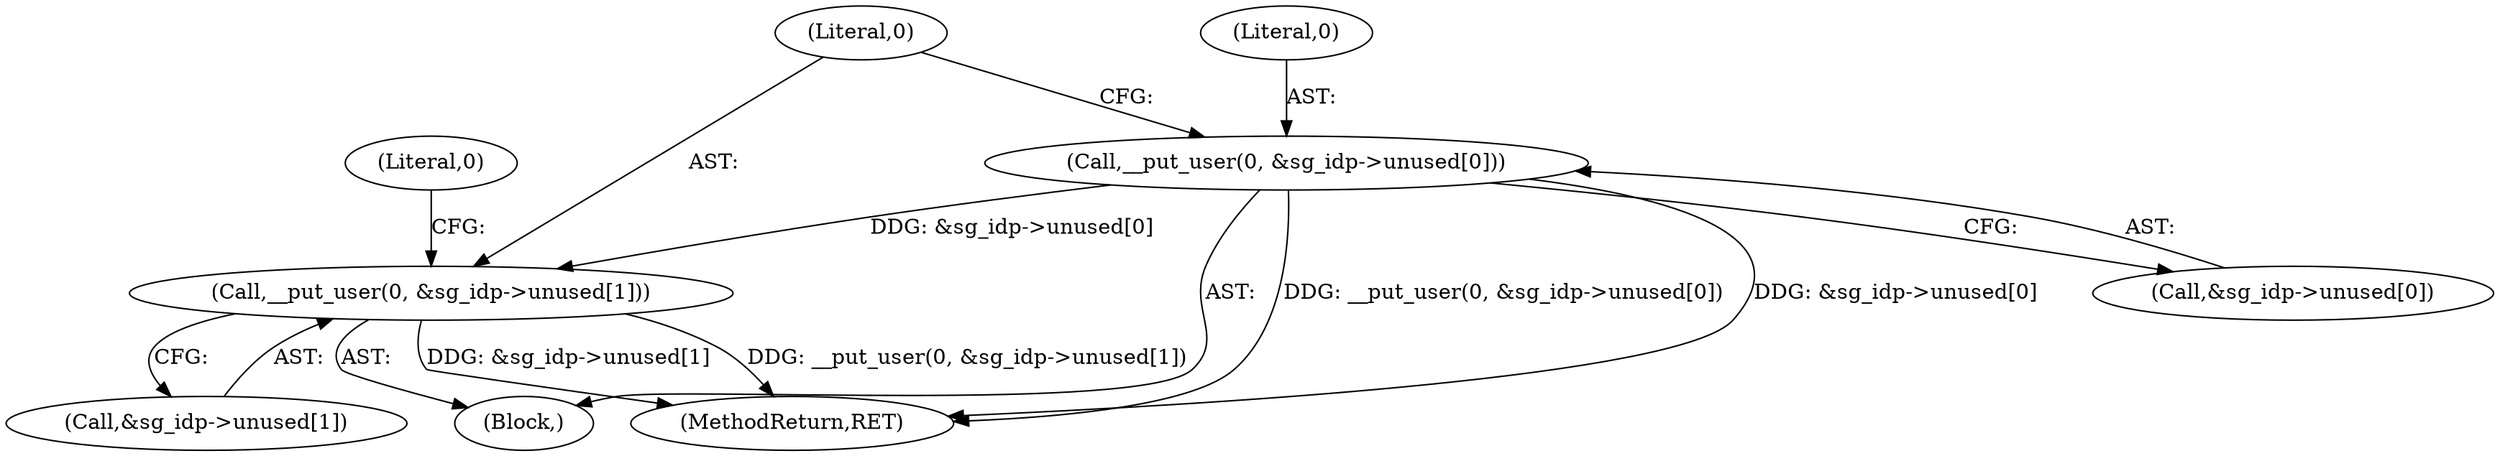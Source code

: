 digraph "0_linux_3e0097499839e0fe3af380410eababe5a47c4cf9_0@array" {
"1000479" [label="(Call,__put_user(0, &sg_idp->unused[1]))"];
"1000471" [label="(Call,__put_user(0, &sg_idp->unused[0]))"];
"1000472" [label="(Literal,0)"];
"1000488" [label="(Literal,0)"];
"1000471" [label="(Call,__put_user(0, &sg_idp->unused[0]))"];
"1000481" [label="(Call,&sg_idp->unused[1])"];
"1001060" [label="(MethodReturn,RET)"];
"1000473" [label="(Call,&sg_idp->unused[0])"];
"1000369" [label="(Block,)"];
"1000480" [label="(Literal,0)"];
"1000479" [label="(Call,__put_user(0, &sg_idp->unused[1]))"];
"1000479" -> "1000369"  [label="AST: "];
"1000479" -> "1000481"  [label="CFG: "];
"1000480" -> "1000479"  [label="AST: "];
"1000481" -> "1000479"  [label="AST: "];
"1000488" -> "1000479"  [label="CFG: "];
"1000479" -> "1001060"  [label="DDG: __put_user(0, &sg_idp->unused[1])"];
"1000479" -> "1001060"  [label="DDG: &sg_idp->unused[1]"];
"1000471" -> "1000479"  [label="DDG: &sg_idp->unused[0]"];
"1000471" -> "1000369"  [label="AST: "];
"1000471" -> "1000473"  [label="CFG: "];
"1000472" -> "1000471"  [label="AST: "];
"1000473" -> "1000471"  [label="AST: "];
"1000480" -> "1000471"  [label="CFG: "];
"1000471" -> "1001060"  [label="DDG: &sg_idp->unused[0]"];
"1000471" -> "1001060"  [label="DDG: __put_user(0, &sg_idp->unused[0])"];
}
